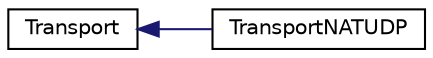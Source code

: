 digraph "Graphical Class Hierarchy"
{
  edge [fontname="Helvetica",fontsize="10",labelfontname="Helvetica",labelfontsize="10"];
  node [fontname="Helvetica",fontsize="10",shape=record];
  rankdir="LR";
  Node1 [label="Transport",height=0.2,width=0.4,color="black", fillcolor="white", style="filled",URL="$classRNReplicaNet_1_1Transport.html"];
  Node1 -> Node2 [dir="back",color="midnightblue",fontsize="10",style="solid",fontname="Helvetica"];
  Node2 [label="TransportNATUDP",height=0.2,width=0.4,color="black", fillcolor="white", style="filled",URL="$classRNReplicaNet_1_1RNLobby_1_1TransportNATUDP.html"];
}
